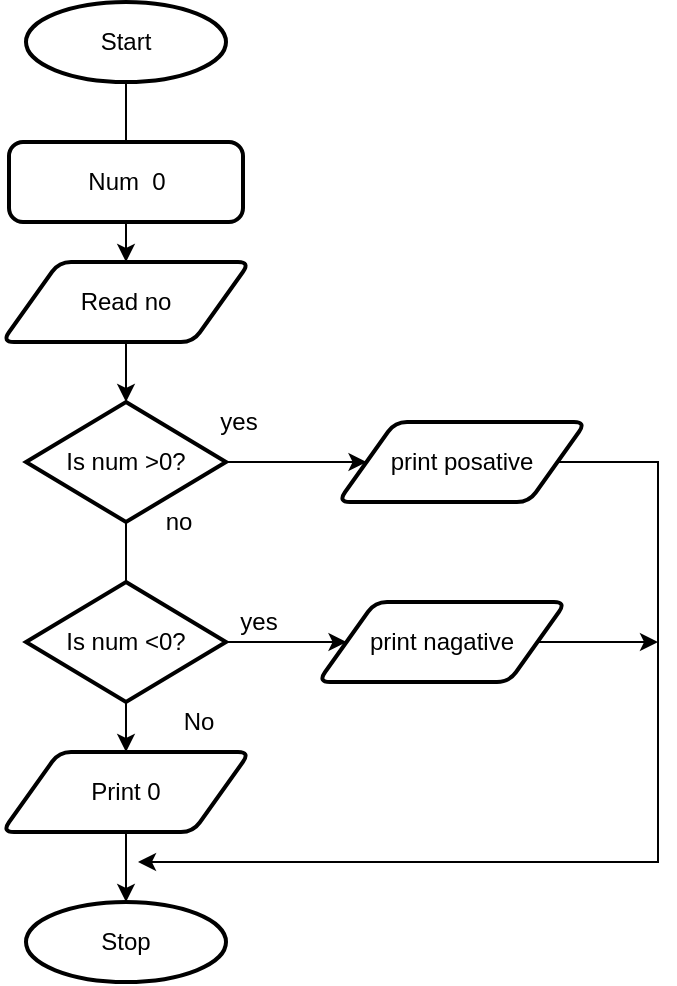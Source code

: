 <mxfile version="16.4.0" type="device"><diagram id="C5RBs43oDa-KdzZeNtuy" name="Page-1"><mxGraphModel dx="868" dy="553" grid="1" gridSize="10" guides="1" tooltips="1" connect="1" arrows="1" fold="1" page="1" pageScale="1" pageWidth="827" pageHeight="1169" math="0" shadow="0"><root><mxCell id="WIyWlLk6GJQsqaUBKTNV-0"/><mxCell id="WIyWlLk6GJQsqaUBKTNV-1" parent="WIyWlLk6GJQsqaUBKTNV-0"/><mxCell id="8-GbFQ3OFz3X9K1qd7wc-8" value="" style="edgeStyle=orthogonalEdgeStyle;rounded=0;orthogonalLoop=1;jettySize=auto;html=1;" edge="1" parent="WIyWlLk6GJQsqaUBKTNV-1" source="8-GbFQ3OFz3X9K1qd7wc-0" target="8-GbFQ3OFz3X9K1qd7wc-3"><mxGeometry relative="1" as="geometry"/></mxCell><mxCell id="8-GbFQ3OFz3X9K1qd7wc-0" value="Start" style="strokeWidth=2;html=1;shape=mxgraph.flowchart.start_1;whiteSpace=wrap;" vertex="1" parent="WIyWlLk6GJQsqaUBKTNV-1"><mxGeometry x="364" y="170" width="100" height="40" as="geometry"/></mxCell><mxCell id="8-GbFQ3OFz3X9K1qd7wc-1" value="Num&amp;nbsp; 0" style="rounded=1;whiteSpace=wrap;html=1;absoluteArcSize=1;arcSize=14;strokeWidth=2;" vertex="1" parent="WIyWlLk6GJQsqaUBKTNV-1"><mxGeometry x="355.5" y="240" width="117" height="40" as="geometry"/></mxCell><mxCell id="8-GbFQ3OFz3X9K1qd7wc-9" value="" style="edgeStyle=orthogonalEdgeStyle;rounded=0;orthogonalLoop=1;jettySize=auto;html=1;" edge="1" parent="WIyWlLk6GJQsqaUBKTNV-1" source="8-GbFQ3OFz3X9K1qd7wc-3" target="8-GbFQ3OFz3X9K1qd7wc-4"><mxGeometry relative="1" as="geometry"/></mxCell><mxCell id="8-GbFQ3OFz3X9K1qd7wc-3" value="Read no" style="shape=parallelogram;html=1;strokeWidth=2;perimeter=parallelogramPerimeter;whiteSpace=wrap;rounded=1;arcSize=12;size=0.23;" vertex="1" parent="WIyWlLk6GJQsqaUBKTNV-1"><mxGeometry x="352" y="300" width="124" height="40" as="geometry"/></mxCell><mxCell id="8-GbFQ3OFz3X9K1qd7wc-10" value="" style="edgeStyle=orthogonalEdgeStyle;rounded=0;orthogonalLoop=1;jettySize=auto;html=1;" edge="1" parent="WIyWlLk6GJQsqaUBKTNV-1" source="8-GbFQ3OFz3X9K1qd7wc-4" target="8-GbFQ3OFz3X9K1qd7wc-6"><mxGeometry relative="1" as="geometry"/></mxCell><mxCell id="8-GbFQ3OFz3X9K1qd7wc-14" style="edgeStyle=orthogonalEdgeStyle;rounded=0;orthogonalLoop=1;jettySize=auto;html=1;exitX=1;exitY=0.5;exitDx=0;exitDy=0;exitPerimeter=0;entryX=0;entryY=0.5;entryDx=0;entryDy=0;" edge="1" parent="WIyWlLk6GJQsqaUBKTNV-1" source="8-GbFQ3OFz3X9K1qd7wc-4" target="8-GbFQ3OFz3X9K1qd7wc-12"><mxGeometry relative="1" as="geometry"/></mxCell><mxCell id="8-GbFQ3OFz3X9K1qd7wc-4" value="Is num &amp;gt;0?" style="strokeWidth=2;html=1;shape=mxgraph.flowchart.decision;whiteSpace=wrap;" vertex="1" parent="WIyWlLk6GJQsqaUBKTNV-1"><mxGeometry x="364" y="370" width="100" height="60" as="geometry"/></mxCell><mxCell id="8-GbFQ3OFz3X9K1qd7wc-15" style="edgeStyle=orthogonalEdgeStyle;rounded=0;orthogonalLoop=1;jettySize=auto;html=1;exitX=1;exitY=0.5;exitDx=0;exitDy=0;exitPerimeter=0;entryX=0;entryY=0.5;entryDx=0;entryDy=0;" edge="1" parent="WIyWlLk6GJQsqaUBKTNV-1" source="8-GbFQ3OFz3X9K1qd7wc-5" target="8-GbFQ3OFz3X9K1qd7wc-13"><mxGeometry relative="1" as="geometry"/></mxCell><mxCell id="8-GbFQ3OFz3X9K1qd7wc-5" value="Is num &amp;lt;0?" style="strokeWidth=2;html=1;shape=mxgraph.flowchart.decision;whiteSpace=wrap;" vertex="1" parent="WIyWlLk6GJQsqaUBKTNV-1"><mxGeometry x="364" y="460" width="100" height="60" as="geometry"/></mxCell><mxCell id="8-GbFQ3OFz3X9K1qd7wc-11" value="" style="edgeStyle=orthogonalEdgeStyle;rounded=0;orthogonalLoop=1;jettySize=auto;html=1;" edge="1" parent="WIyWlLk6GJQsqaUBKTNV-1" source="8-GbFQ3OFz3X9K1qd7wc-6" target="8-GbFQ3OFz3X9K1qd7wc-7"><mxGeometry relative="1" as="geometry"/></mxCell><mxCell id="8-GbFQ3OFz3X9K1qd7wc-6" value="Print 0" style="shape=parallelogram;html=1;strokeWidth=2;perimeter=parallelogramPerimeter;whiteSpace=wrap;rounded=1;arcSize=12;size=0.23;" vertex="1" parent="WIyWlLk6GJQsqaUBKTNV-1"><mxGeometry x="352" y="545" width="124" height="40" as="geometry"/></mxCell><mxCell id="8-GbFQ3OFz3X9K1qd7wc-7" value="Stop" style="strokeWidth=2;html=1;shape=mxgraph.flowchart.start_1;whiteSpace=wrap;" vertex="1" parent="WIyWlLk6GJQsqaUBKTNV-1"><mxGeometry x="364" y="620" width="100" height="40" as="geometry"/></mxCell><mxCell id="8-GbFQ3OFz3X9K1qd7wc-19" style="edgeStyle=orthogonalEdgeStyle;rounded=0;orthogonalLoop=1;jettySize=auto;html=1;exitX=1;exitY=0.5;exitDx=0;exitDy=0;" edge="1" parent="WIyWlLk6GJQsqaUBKTNV-1" source="8-GbFQ3OFz3X9K1qd7wc-12"><mxGeometry relative="1" as="geometry"><mxPoint x="420" y="600" as="targetPoint"/><Array as="points"><mxPoint x="680" y="400"/><mxPoint x="680" y="600"/></Array></mxGeometry></mxCell><mxCell id="8-GbFQ3OFz3X9K1qd7wc-12" value="print posative" style="shape=parallelogram;html=1;strokeWidth=2;perimeter=parallelogramPerimeter;whiteSpace=wrap;rounded=1;arcSize=12;size=0.23;" vertex="1" parent="WIyWlLk6GJQsqaUBKTNV-1"><mxGeometry x="520" y="380" width="124" height="40" as="geometry"/></mxCell><mxCell id="8-GbFQ3OFz3X9K1qd7wc-17" style="edgeStyle=orthogonalEdgeStyle;rounded=0;orthogonalLoop=1;jettySize=auto;html=1;exitX=1;exitY=0.5;exitDx=0;exitDy=0;" edge="1" parent="WIyWlLk6GJQsqaUBKTNV-1" source="8-GbFQ3OFz3X9K1qd7wc-13"><mxGeometry relative="1" as="geometry"><mxPoint x="680" y="490" as="targetPoint"/></mxGeometry></mxCell><mxCell id="8-GbFQ3OFz3X9K1qd7wc-13" value="print nagative" style="shape=parallelogram;html=1;strokeWidth=2;perimeter=parallelogramPerimeter;whiteSpace=wrap;rounded=1;arcSize=12;size=0.23;" vertex="1" parent="WIyWlLk6GJQsqaUBKTNV-1"><mxGeometry x="510" y="470" width="124" height="40" as="geometry"/></mxCell><mxCell id="8-GbFQ3OFz3X9K1qd7wc-20" value="yes" style="text;html=1;align=center;verticalAlign=middle;resizable=0;points=[];autosize=1;strokeColor=none;fillColor=none;" vertex="1" parent="WIyWlLk6GJQsqaUBKTNV-1"><mxGeometry x="455" y="370" width="30" height="20" as="geometry"/></mxCell><mxCell id="8-GbFQ3OFz3X9K1qd7wc-21" value="yes" style="text;html=1;align=center;verticalAlign=middle;resizable=0;points=[];autosize=1;strokeColor=none;fillColor=none;" vertex="1" parent="WIyWlLk6GJQsqaUBKTNV-1"><mxGeometry x="465" y="470" width="30" height="20" as="geometry"/></mxCell><mxCell id="8-GbFQ3OFz3X9K1qd7wc-22" value="No" style="text;html=1;align=center;verticalAlign=middle;resizable=0;points=[];autosize=1;strokeColor=none;fillColor=none;" vertex="1" parent="WIyWlLk6GJQsqaUBKTNV-1"><mxGeometry x="435" y="520" width="30" height="20" as="geometry"/></mxCell><mxCell id="8-GbFQ3OFz3X9K1qd7wc-23" value="no" style="text;html=1;align=center;verticalAlign=middle;resizable=0;points=[];autosize=1;strokeColor=none;fillColor=none;" vertex="1" parent="WIyWlLk6GJQsqaUBKTNV-1"><mxGeometry x="425" y="420" width="30" height="20" as="geometry"/></mxCell></root></mxGraphModel></diagram></mxfile>